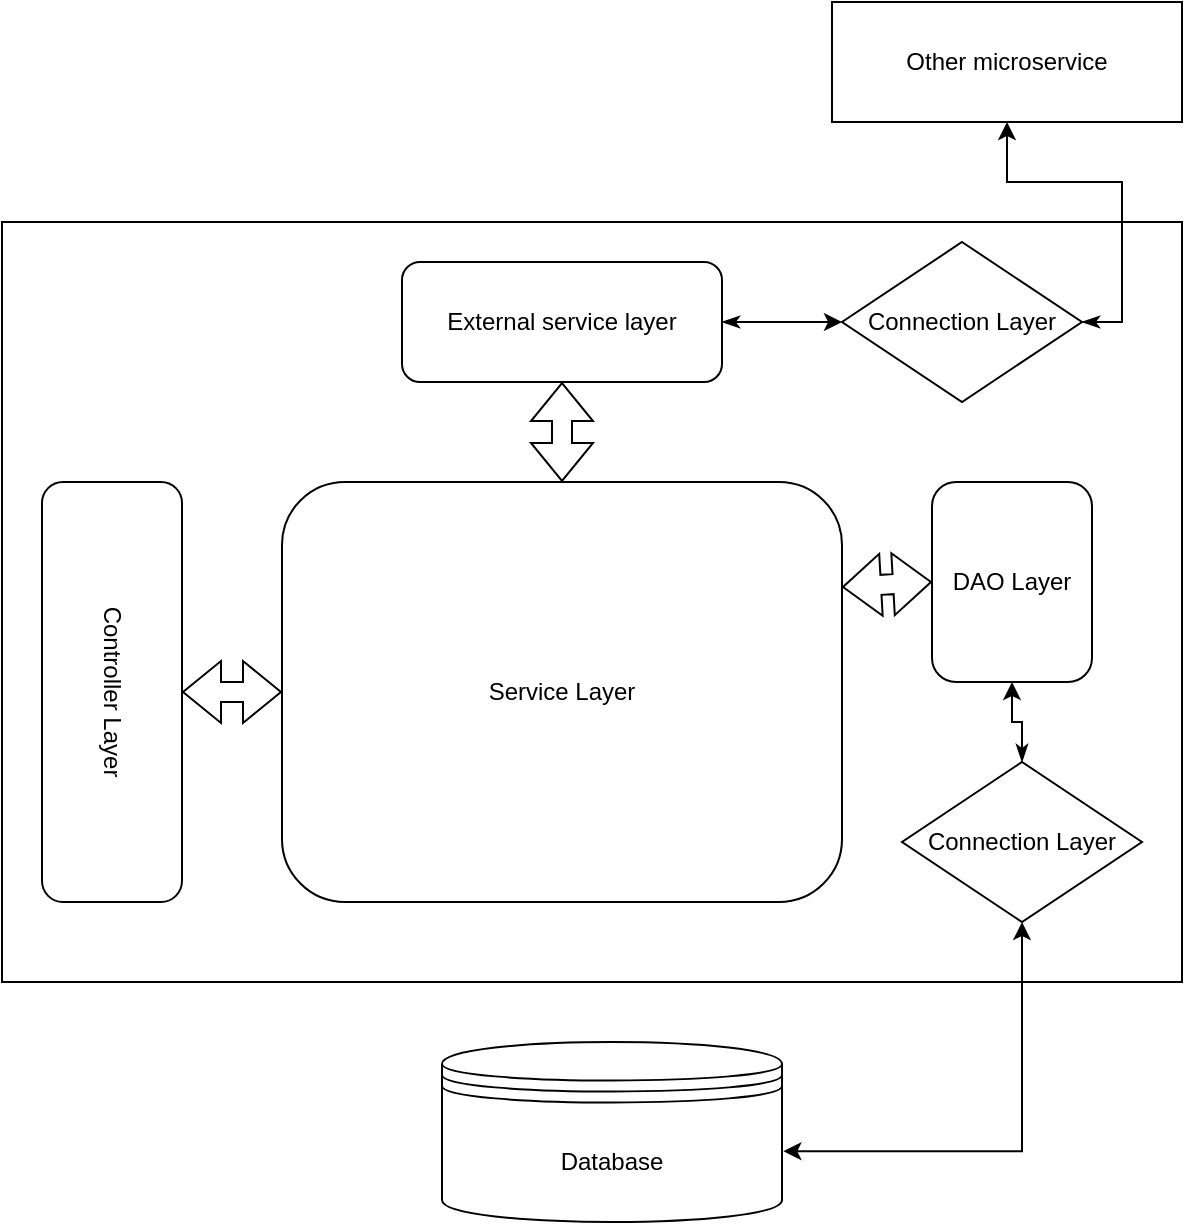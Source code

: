 <mxfile version="21.6.8" type="github">
  <diagram name="Page-1" id="PnUXyKtYF6NEwizIRPkU">
    <mxGraphModel dx="794" dy="1530" grid="1" gridSize="10" guides="1" tooltips="1" connect="1" arrows="1" fold="1" page="1" pageScale="1" pageWidth="850" pageHeight="1100" math="0" shadow="0">
      <root>
        <mxCell id="0" />
        <mxCell id="1" parent="0" />
        <UserObject label="" tooltip="This is spring application." id="InDyEbOoRJ5Xt-ui2QHD-1">
          <mxCell style="rounded=0;whiteSpace=wrap;html=1;" parent="1" vertex="1">
            <mxGeometry x="130" y="-20" width="590" height="380" as="geometry" />
          </mxCell>
        </UserObject>
        <UserObject label="Controller Layer" tooltip="This is entry point for any external rest API call.&#xa;Spring boot uses @Controller, @RestController annotation to define this class as entry point.&#xa;Service can be integrated inside controller using @Autowired. And API enpoints defined by @GetRequets, @PostRequest.&#xa;&#xa;This layer can be covered by ControllerAdvice which handles exceptions. " id="InDyEbOoRJ5Xt-ui2QHD-2">
          <mxCell style="rounded=1;whiteSpace=wrap;html=1;rotation=90;" parent="1" vertex="1">
            <mxGeometry x="80" y="180" width="210" height="70" as="geometry" />
          </mxCell>
        </UserObject>
        <UserObject label="Service Layer" tooltip="This layer of Classes, Interfaces, Enums containts all logical part of the application. &#xa;Communicates with controller, other services, DAO&#39;s, External calls. &#xa;" id="InDyEbOoRJ5Xt-ui2QHD-3">
          <mxCell style="rounded=1;whiteSpace=wrap;html=1;" parent="1" vertex="1">
            <mxGeometry x="270" y="110" width="280" height="210" as="geometry" />
          </mxCell>
        </UserObject>
        <UserObject label="DAO Layer" tooltip="This layer communicates with service and database. &#xa;And can be wrap by retry and hystix circuit breaker. " id="InDyEbOoRJ5Xt-ui2QHD-4">
          <mxCell style="rounded=1;whiteSpace=wrap;html=1;" parent="1" vertex="1">
            <mxGeometry x="595" y="110" width="80" height="100" as="geometry" />
          </mxCell>
        </UserObject>
        <mxCell id="InDyEbOoRJ5Xt-ui2QHD-7" value="" style="shape=flexArrow;endArrow=classic;startArrow=classic;html=1;rounded=0;entryX=0;entryY=0.5;entryDx=0;entryDy=0;" parent="1" source="InDyEbOoRJ5Xt-ui2QHD-2" target="InDyEbOoRJ5Xt-ui2QHD-3" edge="1">
          <mxGeometry width="100" height="100" relative="1" as="geometry">
            <mxPoint x="420" y="280" as="sourcePoint" />
            <mxPoint x="520" y="180" as="targetPoint" />
          </mxGeometry>
        </mxCell>
        <mxCell id="InDyEbOoRJ5Xt-ui2QHD-8" value="" style="shape=flexArrow;endArrow=classic;startArrow=classic;html=1;rounded=0;entryX=0;entryY=0.5;entryDx=0;entryDy=0;exitX=1;exitY=0.25;exitDx=0;exitDy=0;" parent="1" source="InDyEbOoRJ5Xt-ui2QHD-3" target="InDyEbOoRJ5Xt-ui2QHD-4" edge="1">
          <mxGeometry width="100" height="100" relative="1" as="geometry">
            <mxPoint x="230" y="225" as="sourcePoint" />
            <mxPoint x="280" y="225" as="targetPoint" />
            <Array as="points" />
          </mxGeometry>
        </mxCell>
        <mxCell id="InDyEbOoRJ5Xt-ui2QHD-10" value="Database" style="shape=datastore;whiteSpace=wrap;html=1;" parent="1" vertex="1">
          <mxGeometry x="350" y="390" width="170" height="90" as="geometry" />
        </mxCell>
        <mxCell id="MZVAQr9jp4NLRx5XOE6I-3" value="" style="edgeStyle=orthogonalEdgeStyle;rounded=0;orthogonalLoop=1;jettySize=auto;html=1;startArrow=classicThin;startFill=1;" edge="1" parent="1" source="MZVAQr9jp4NLRx5XOE6I-1" target="InDyEbOoRJ5Xt-ui2QHD-4">
          <mxGeometry relative="1" as="geometry" />
        </mxCell>
        <mxCell id="MZVAQr9jp4NLRx5XOE6I-5" style="edgeStyle=orthogonalEdgeStyle;rounded=0;orthogonalLoop=1;jettySize=auto;html=1;entryX=1.004;entryY=0.607;entryDx=0;entryDy=0;entryPerimeter=0;startArrow=classic;startFill=1;" edge="1" parent="1" source="MZVAQr9jp4NLRx5XOE6I-1" target="InDyEbOoRJ5Xt-ui2QHD-10">
          <mxGeometry relative="1" as="geometry">
            <Array as="points">
              <mxPoint x="640" y="445" />
            </Array>
          </mxGeometry>
        </mxCell>
        <UserObject label="Connection Layer" tooltip="This layer covered by Spring Retry and hitrix. &#xa;Spring Retry :&#xa;If query does not executed then automatically tries again.(3 times as defined in properties). Then goes for fallback method where default response for call provided.&#xa;Hystrix Circuit Breaker : This pattern followed for DB connection or inter service cummincation. Bydefault circuit is closed. If response is failing for mutliple times then circuit is open where instade of going for exeternal call service executes the fallback method.&#xa;After sometime it falls into patial circuit open state, where intermideate call goes for external service. If connection restored successfully then state changes to circuit close. " id="MZVAQr9jp4NLRx5XOE6I-1">
          <mxCell style="rhombus;whiteSpace=wrap;html=1;" vertex="1" parent="1">
            <mxGeometry x="580" y="250" width="120" height="80" as="geometry" />
          </mxCell>
        </UserObject>
        <mxCell id="MZVAQr9jp4NLRx5XOE6I-6" value="External service layer" style="rounded=1;whiteSpace=wrap;html=1;" vertex="1" parent="1">
          <mxGeometry x="330" width="160" height="60" as="geometry" />
        </mxCell>
        <mxCell id="MZVAQr9jp4NLRx5XOE6I-7" value="" style="shape=flexArrow;endArrow=classic;startArrow=classic;html=1;rounded=0;entryX=0.5;entryY=1;entryDx=0;entryDy=0;exitX=0.5;exitY=0;exitDx=0;exitDy=0;" edge="1" parent="1" source="InDyEbOoRJ5Xt-ui2QHD-3" target="MZVAQr9jp4NLRx5XOE6I-6">
          <mxGeometry width="100" height="100" relative="1" as="geometry">
            <mxPoint x="560" y="173" as="sourcePoint" />
            <mxPoint x="605" y="170" as="targetPoint" />
            <Array as="points" />
          </mxGeometry>
        </mxCell>
        <UserObject label="Connection Layer" tooltip="This layer covered by Spring Retry and hitrix. &#xa;Spring Retry :&#xa;If query does not executed then automatically tries again.(3 times as defined in properties). Then goes for fallback method where default response for call provided.&#xa;Hystrix Circuit Breaker : This pattern followed for DB connection or inter service cummincation. Bydefault circuit is closed. If response is failing for mutliple times then circuit is open where instade of going for exeternal call service executes the fallback method.&#xa;After sometime it falls into patial circuit open state, where intermideate call goes for external service. If connection restored successfully then state changes to circuit close. " id="MZVAQr9jp4NLRx5XOE6I-8">
          <mxCell style="rhombus;whiteSpace=wrap;html=1;" vertex="1" parent="1">
            <mxGeometry x="550" y="-10" width="120" height="80" as="geometry" />
          </mxCell>
        </UserObject>
        <mxCell id="MZVAQr9jp4NLRx5XOE6I-9" value="" style="edgeStyle=orthogonalEdgeStyle;rounded=0;orthogonalLoop=1;jettySize=auto;html=1;startArrow=classicThin;startFill=1;entryX=0;entryY=0.5;entryDx=0;entryDy=0;" edge="1" parent="1" source="MZVAQr9jp4NLRx5XOE6I-6" target="MZVAQr9jp4NLRx5XOE6I-8">
          <mxGeometry relative="1" as="geometry">
            <mxPoint x="650" y="260" as="sourcePoint" />
            <mxPoint x="645" y="220" as="targetPoint" />
          </mxGeometry>
        </mxCell>
        <mxCell id="MZVAQr9jp4NLRx5XOE6I-10" value="" style="edgeStyle=orthogonalEdgeStyle;rounded=0;orthogonalLoop=1;jettySize=auto;html=1;startArrow=classicThin;startFill=1;exitX=1;exitY=0.5;exitDx=0;exitDy=0;entryX=0.5;entryY=1;entryDx=0;entryDy=0;" edge="1" parent="1" source="MZVAQr9jp4NLRx5XOE6I-8" target="MZVAQr9jp4NLRx5XOE6I-11">
          <mxGeometry relative="1" as="geometry">
            <mxPoint x="500" y="40" as="sourcePoint" />
            <mxPoint x="650" y="-80" as="targetPoint" />
          </mxGeometry>
        </mxCell>
        <mxCell id="MZVAQr9jp4NLRx5XOE6I-11" value="Other microservice" style="rounded=0;whiteSpace=wrap;html=1;" vertex="1" parent="1">
          <mxGeometry x="545" y="-130" width="175" height="60" as="geometry" />
        </mxCell>
      </root>
    </mxGraphModel>
  </diagram>
</mxfile>
